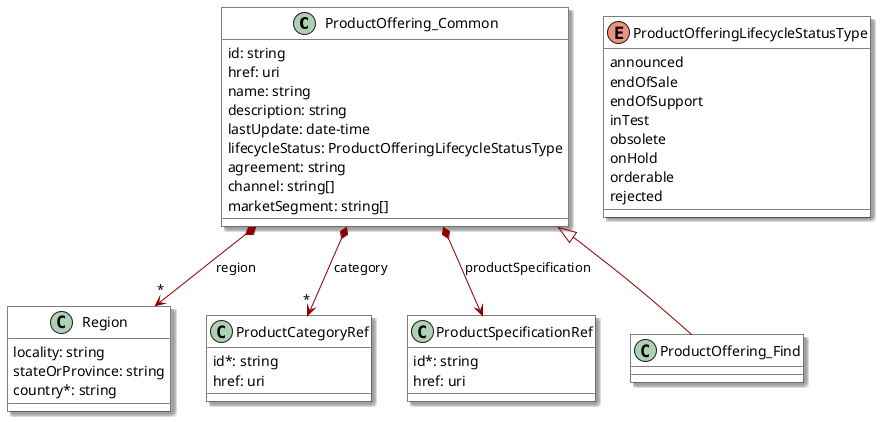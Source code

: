 @startuml
skinparam {
    ClassBackgroundColor White
    ClassBorderColor Black
    shadowing true
    RoundCorner 0
    LineColor DarkRed
    ArrowColor DarkRed
    ArrowThickness 1
}



class ProductOffering_Common {

    id: string
    href: uri
    name: string
    description: string
    lastUpdate: date-time
    lifecycleStatus: ProductOfferingLifecycleStatusType
    agreement: string
    channel: string[]
    marketSegment: string[]
}

ProductOffering_Common *-->"*" Region : region
ProductOffering_Common *-->"*" ProductCategoryRef : category
ProductOffering_Common *--> ProductSpecificationRef : productSpecification


class ProductOffering_Find {

}
ProductOffering_Common <|-- ProductOffering_Find

class ProductCategoryRef {

    id*: string
    href: uri
}

class Region {

    locality: string
    stateOrProvince: string
    country*: string
}

enum ProductOfferingLifecycleStatusType {

    announced
    endOfSale
    endOfSupport
    inTest
    obsolete
    onHold
    orderable
    rejected
}

class ProductSpecificationRef {

    id*: string
    href: uri
}


@enduml
